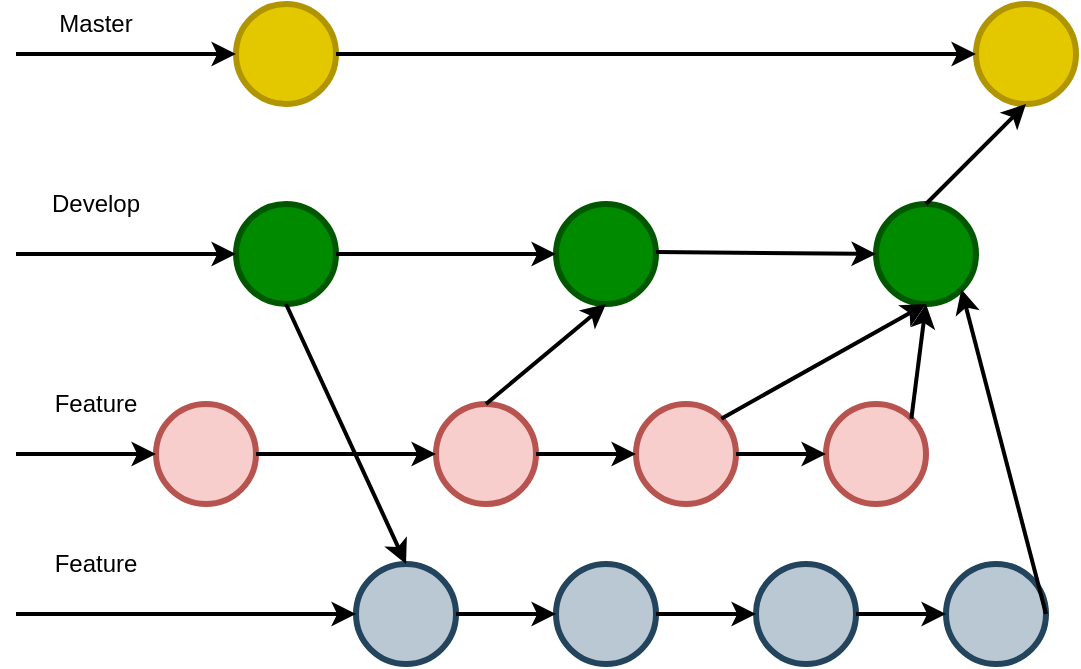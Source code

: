 <mxfile version="12.2.3" type="github" pages="1">
  <diagram id="fZ1uOFWpxyo5PxHyS2nE" name="Page-1">
    <mxGraphModel dx="683" dy="382" grid="1" gridSize="10" guides="1" tooltips="1" connect="1" arrows="1" fold="1" page="1" pageScale="1" pageWidth="850" pageHeight="1100" background="#ffffff" math="0" shadow="0">
      <root>
        <mxCell id="0"/>
        <mxCell id="1" parent="0"/>
        <mxCell id="CmozM7XqKRN06d-_v_2D-1" value="" style="ellipse;whiteSpace=wrap;html=1;aspect=fixed;fillColor=#e3c800;strokeColor=#B09500;fontColor=#ffffff;strokeWidth=3;" vertex="1" parent="1">
          <mxGeometry x="170" y="200" width="50" height="50" as="geometry"/>
        </mxCell>
        <mxCell id="CmozM7XqKRN06d-_v_2D-2" value="" style="ellipse;whiteSpace=wrap;html=1;aspect=fixed;fillColor=#e3c800;strokeColor=#B09500;fontColor=#ffffff;strokeWidth=3;" vertex="1" parent="1">
          <mxGeometry x="540" y="200" width="50" height="50" as="geometry"/>
        </mxCell>
        <mxCell id="CmozM7XqKRN06d-_v_2D-3" value="" style="endArrow=classic;html=1;entryX=0;entryY=0.5;entryDx=0;entryDy=0;strokeWidth=2;" edge="1" parent="1" target="CmozM7XqKRN06d-_v_2D-1">
          <mxGeometry width="50" height="50" relative="1" as="geometry">
            <mxPoint x="60" y="225" as="sourcePoint"/>
            <mxPoint x="220" y="270" as="targetPoint"/>
            <Array as="points">
              <mxPoint x="130" y="225"/>
            </Array>
          </mxGeometry>
        </mxCell>
        <mxCell id="CmozM7XqKRN06d-_v_2D-4" value="" style="endArrow=classic;html=1;strokeWidth=2;entryX=0;entryY=0.5;entryDx=0;entryDy=0;exitX=1;exitY=0.5;exitDx=0;exitDy=0;" edge="1" parent="1" source="CmozM7XqKRN06d-_v_2D-1" target="CmozM7XqKRN06d-_v_2D-2">
          <mxGeometry width="50" height="50" relative="1" as="geometry">
            <mxPoint x="60" y="320" as="sourcePoint"/>
            <mxPoint x="110" y="270" as="targetPoint"/>
          </mxGeometry>
        </mxCell>
        <mxCell id="CmozM7XqKRN06d-_v_2D-6" value="" style="ellipse;whiteSpace=wrap;html=1;aspect=fixed;fillColor=#008a00;strokeColor=#005700;fontColor=#ffffff;strokeWidth=3;" vertex="1" parent="1">
          <mxGeometry x="170" y="300" width="50" height="50" as="geometry"/>
        </mxCell>
        <mxCell id="CmozM7XqKRN06d-_v_2D-7" value="" style="ellipse;whiteSpace=wrap;html=1;aspect=fixed;fillColor=#008a00;strokeColor=#005700;fontColor=#ffffff;strokeWidth=3;" vertex="1" parent="1">
          <mxGeometry x="330" y="300" width="50" height="50" as="geometry"/>
        </mxCell>
        <mxCell id="CmozM7XqKRN06d-_v_2D-8" value="" style="ellipse;whiteSpace=wrap;html=1;aspect=fixed;fillColor=#008a00;strokeColor=#005700;fontColor=#ffffff;strokeWidth=3;" vertex="1" parent="1">
          <mxGeometry x="490" y="300" width="50" height="50" as="geometry"/>
        </mxCell>
        <mxCell id="CmozM7XqKRN06d-_v_2D-9" value="" style="endArrow=classic;html=1;strokeWidth=2;entryX=0;entryY=0.5;entryDx=0;entryDy=0;" edge="1" parent="1" target="CmozM7XqKRN06d-_v_2D-6">
          <mxGeometry width="50" height="50" relative="1" as="geometry">
            <mxPoint x="60" y="325" as="sourcePoint"/>
            <mxPoint x="110" y="370" as="targetPoint"/>
          </mxGeometry>
        </mxCell>
        <mxCell id="CmozM7XqKRN06d-_v_2D-10" value="" style="endArrow=classic;html=1;strokeWidth=2;entryX=0;entryY=0.5;entryDx=0;entryDy=0;" edge="1" parent="1">
          <mxGeometry width="50" height="50" relative="1" as="geometry">
            <mxPoint x="220" y="325" as="sourcePoint"/>
            <mxPoint x="330" y="325" as="targetPoint"/>
          </mxGeometry>
        </mxCell>
        <mxCell id="CmozM7XqKRN06d-_v_2D-11" value="" style="endArrow=classic;html=1;strokeWidth=2;entryX=0;entryY=0.5;entryDx=0;entryDy=0;" edge="1" parent="1" target="CmozM7XqKRN06d-_v_2D-8">
          <mxGeometry width="50" height="50" relative="1" as="geometry">
            <mxPoint x="380" y="324" as="sourcePoint"/>
            <mxPoint x="460" y="324" as="targetPoint"/>
          </mxGeometry>
        </mxCell>
        <mxCell id="CmozM7XqKRN06d-_v_2D-12" value="" style="endArrow=classic;html=1;strokeWidth=2;entryX=0.5;entryY=1;entryDx=0;entryDy=0;exitX=0.5;exitY=0;exitDx=0;exitDy=0;" edge="1" parent="1" source="CmozM7XqKRN06d-_v_2D-8" target="CmozM7XqKRN06d-_v_2D-2">
          <mxGeometry width="50" height="50" relative="1" as="geometry">
            <mxPoint x="50" y="430" as="sourcePoint"/>
            <mxPoint x="100" y="380" as="targetPoint"/>
          </mxGeometry>
        </mxCell>
        <mxCell id="CmozM7XqKRN06d-_v_2D-13" value="" style="ellipse;whiteSpace=wrap;html=1;aspect=fixed;fillColor=#f8cecc;strokeColor=#b85450;strokeWidth=3;" vertex="1" parent="1">
          <mxGeometry x="130" y="400" width="50" height="50" as="geometry"/>
        </mxCell>
        <mxCell id="CmozM7XqKRN06d-_v_2D-14" value="" style="ellipse;whiteSpace=wrap;html=1;aspect=fixed;fillColor=#f8cecc;strokeColor=#b85450;strokeWidth=3;" vertex="1" parent="1">
          <mxGeometry x="270" y="400" width="50" height="50" as="geometry"/>
        </mxCell>
        <mxCell id="CmozM7XqKRN06d-_v_2D-15" value="" style="ellipse;whiteSpace=wrap;html=1;aspect=fixed;fillColor=#f8cecc;strokeColor=#b85450;strokeWidth=3;" vertex="1" parent="1">
          <mxGeometry x="370" y="400" width="50" height="50" as="geometry"/>
        </mxCell>
        <mxCell id="CmozM7XqKRN06d-_v_2D-16" value="" style="ellipse;whiteSpace=wrap;html=1;aspect=fixed;fillColor=#f8cecc;strokeColor=#b85450;strokeWidth=3;" vertex="1" parent="1">
          <mxGeometry x="465" y="400" width="50" height="50" as="geometry"/>
        </mxCell>
        <mxCell id="CmozM7XqKRN06d-_v_2D-17" value="" style="endArrow=classic;html=1;strokeWidth=2;entryX=0;entryY=0.5;entryDx=0;entryDy=0;" edge="1" parent="1" target="CmozM7XqKRN06d-_v_2D-13">
          <mxGeometry width="50" height="50" relative="1" as="geometry">
            <mxPoint x="60" y="425" as="sourcePoint"/>
            <mxPoint x="180" y="335" as="targetPoint"/>
          </mxGeometry>
        </mxCell>
        <mxCell id="CmozM7XqKRN06d-_v_2D-18" value="" style="endArrow=classic;html=1;strokeWidth=2;entryX=0;entryY=0.5;entryDx=0;entryDy=0;exitX=1;exitY=0.5;exitDx=0;exitDy=0;" edge="1" parent="1" source="CmozM7XqKRN06d-_v_2D-13" target="CmozM7XqKRN06d-_v_2D-14">
          <mxGeometry width="50" height="50" relative="1" as="geometry">
            <mxPoint x="180" y="470" as="sourcePoint"/>
            <mxPoint x="290" y="470" as="targetPoint"/>
          </mxGeometry>
        </mxCell>
        <mxCell id="CmozM7XqKRN06d-_v_2D-19" value="" style="endArrow=classic;html=1;strokeWidth=2;entryX=0;entryY=0.5;entryDx=0;entryDy=0;exitX=1;exitY=0.5;exitDx=0;exitDy=0;" edge="1" parent="1" source="CmozM7XqKRN06d-_v_2D-14" target="CmozM7XqKRN06d-_v_2D-15">
          <mxGeometry width="50" height="50" relative="1" as="geometry">
            <mxPoint x="80" y="445" as="sourcePoint"/>
            <mxPoint x="190" y="445" as="targetPoint"/>
          </mxGeometry>
        </mxCell>
        <mxCell id="CmozM7XqKRN06d-_v_2D-20" value="Master" style="text;html=1;strokeColor=none;fillColor=none;align=center;verticalAlign=middle;whiteSpace=wrap;rounded=0;" vertex="1" parent="1">
          <mxGeometry x="80" y="200" width="40" height="20" as="geometry"/>
        </mxCell>
        <mxCell id="CmozM7XqKRN06d-_v_2D-21" value="Develop" style="text;html=1;strokeColor=none;fillColor=none;align=center;verticalAlign=middle;whiteSpace=wrap;rounded=0;" vertex="1" parent="1">
          <mxGeometry x="80" y="290" width="40" height="20" as="geometry"/>
        </mxCell>
        <mxCell id="CmozM7XqKRN06d-_v_2D-22" value="Feature" style="text;html=1;strokeColor=none;fillColor=none;align=center;verticalAlign=middle;whiteSpace=wrap;rounded=0;" vertex="1" parent="1">
          <mxGeometry x="80" y="390" width="40" height="20" as="geometry"/>
        </mxCell>
        <mxCell id="CmozM7XqKRN06d-_v_2D-23" value="" style="endArrow=classic;html=1;strokeWidth=2;entryX=0;entryY=0.5;entryDx=0;entryDy=0;exitX=1;exitY=0.5;exitDx=0;exitDy=0;" edge="1" parent="1" source="CmozM7XqKRN06d-_v_2D-15" target="CmozM7XqKRN06d-_v_2D-16">
          <mxGeometry width="50" height="50" relative="1" as="geometry">
            <mxPoint x="330" y="435" as="sourcePoint"/>
            <mxPoint x="380" y="435" as="targetPoint"/>
          </mxGeometry>
        </mxCell>
        <mxCell id="CmozM7XqKRN06d-_v_2D-24" value="" style="endArrow=classic;html=1;strokeWidth=2;entryX=0.5;entryY=1;entryDx=0;entryDy=0;exitX=0.5;exitY=0;exitDx=0;exitDy=0;" edge="1" parent="1" source="CmozM7XqKRN06d-_v_2D-14" target="CmozM7XqKRN06d-_v_2D-7">
          <mxGeometry width="50" height="50" relative="1" as="geometry">
            <mxPoint x="340" y="445" as="sourcePoint"/>
            <mxPoint x="390" y="445" as="targetPoint"/>
          </mxGeometry>
        </mxCell>
        <mxCell id="CmozM7XqKRN06d-_v_2D-25" value="" style="endArrow=classic;html=1;strokeWidth=2;entryX=0.5;entryY=1;entryDx=0;entryDy=0;exitX=1;exitY=0;exitDx=0;exitDy=0;" edge="1" parent="1" source="CmozM7XqKRN06d-_v_2D-15" target="CmozM7XqKRN06d-_v_2D-8">
          <mxGeometry width="50" height="50" relative="1" as="geometry">
            <mxPoint x="350" y="455" as="sourcePoint"/>
            <mxPoint x="400" y="455" as="targetPoint"/>
          </mxGeometry>
        </mxCell>
        <mxCell id="CmozM7XqKRN06d-_v_2D-27" value="" style="ellipse;whiteSpace=wrap;html=1;aspect=fixed;fillColor=#bac8d3;strokeColor=#23445d;strokeWidth=3;" vertex="1" parent="1">
          <mxGeometry x="230" y="480" width="50" height="50" as="geometry"/>
        </mxCell>
        <mxCell id="CmozM7XqKRN06d-_v_2D-28" value="" style="ellipse;whiteSpace=wrap;html=1;aspect=fixed;fillColor=#bac8d3;strokeColor=#23445d;strokeWidth=3;" vertex="1" parent="1">
          <mxGeometry x="330" y="480" width="50" height="50" as="geometry"/>
        </mxCell>
        <mxCell id="CmozM7XqKRN06d-_v_2D-29" value="" style="ellipse;whiteSpace=wrap;html=1;aspect=fixed;fillColor=#bac8d3;strokeColor=#23445d;strokeWidth=3;" vertex="1" parent="1">
          <mxGeometry x="430" y="480" width="50" height="50" as="geometry"/>
        </mxCell>
        <mxCell id="CmozM7XqKRN06d-_v_2D-30" value="" style="ellipse;whiteSpace=wrap;html=1;aspect=fixed;fillColor=#bac8d3;strokeColor=#23445d;strokeWidth=3;" vertex="1" parent="1">
          <mxGeometry x="525" y="480" width="50" height="50" as="geometry"/>
        </mxCell>
        <mxCell id="CmozM7XqKRN06d-_v_2D-31" value="" style="endArrow=classic;html=1;strokeWidth=2;entryX=0;entryY=0.5;entryDx=0;entryDy=0;" edge="1" parent="1" target="CmozM7XqKRN06d-_v_2D-27">
          <mxGeometry width="50" height="50" relative="1" as="geometry">
            <mxPoint x="60" y="505" as="sourcePoint"/>
            <mxPoint x="240" y="415" as="targetPoint"/>
          </mxGeometry>
        </mxCell>
        <mxCell id="CmozM7XqKRN06d-_v_2D-32" value="" style="endArrow=classic;html=1;strokeWidth=2;entryX=0;entryY=0.5;entryDx=0;entryDy=0;exitX=1;exitY=0.5;exitDx=0;exitDy=0;" edge="1" parent="1" source="CmozM7XqKRN06d-_v_2D-27" target="CmozM7XqKRN06d-_v_2D-28">
          <mxGeometry width="50" height="50" relative="1" as="geometry">
            <mxPoint x="240" y="550" as="sourcePoint"/>
            <mxPoint x="350" y="550" as="targetPoint"/>
          </mxGeometry>
        </mxCell>
        <mxCell id="CmozM7XqKRN06d-_v_2D-33" value="" style="endArrow=classic;html=1;strokeWidth=2;entryX=0;entryY=0.5;entryDx=0;entryDy=0;exitX=1;exitY=0.5;exitDx=0;exitDy=0;" edge="1" parent="1" source="CmozM7XqKRN06d-_v_2D-28" target="CmozM7XqKRN06d-_v_2D-29">
          <mxGeometry width="50" height="50" relative="1" as="geometry">
            <mxPoint x="140" y="525" as="sourcePoint"/>
            <mxPoint x="250" y="525" as="targetPoint"/>
          </mxGeometry>
        </mxCell>
        <mxCell id="CmozM7XqKRN06d-_v_2D-34" value="Feature" style="text;html=1;strokeColor=none;fillColor=none;align=center;verticalAlign=middle;whiteSpace=wrap;rounded=0;" vertex="1" parent="1">
          <mxGeometry x="80" y="470" width="40" height="20" as="geometry"/>
        </mxCell>
        <mxCell id="CmozM7XqKRN06d-_v_2D-35" value="" style="endArrow=classic;html=1;strokeWidth=2;entryX=0;entryY=0.5;entryDx=0;entryDy=0;exitX=1;exitY=0.5;exitDx=0;exitDy=0;" edge="1" parent="1" source="CmozM7XqKRN06d-_v_2D-29" target="CmozM7XqKRN06d-_v_2D-30">
          <mxGeometry width="50" height="50" relative="1" as="geometry">
            <mxPoint x="390" y="515" as="sourcePoint"/>
            <mxPoint x="440" y="515" as="targetPoint"/>
          </mxGeometry>
        </mxCell>
        <mxCell id="CmozM7XqKRN06d-_v_2D-36" value="" style="endArrow=classic;html=1;strokeWidth=2;entryX=1;entryY=1;entryDx=0;entryDy=0;" edge="1" parent="1" target="CmozM7XqKRN06d-_v_2D-8">
          <mxGeometry width="50" height="50" relative="1" as="geometry">
            <mxPoint x="575" y="505" as="sourcePoint"/>
            <mxPoint x="650" y="505" as="targetPoint"/>
            <Array as="points"/>
          </mxGeometry>
        </mxCell>
        <mxCell id="CmozM7XqKRN06d-_v_2D-39" value="" style="endArrow=classic;html=1;strokeWidth=2;entryX=0.5;entryY=0;entryDx=0;entryDy=0;exitX=0.5;exitY=1;exitDx=0;exitDy=0;" edge="1" parent="1" source="CmozM7XqKRN06d-_v_2D-6" target="CmozM7XqKRN06d-_v_2D-27">
          <mxGeometry width="50" height="50" relative="1" as="geometry">
            <mxPoint x="50" y="600" as="sourcePoint"/>
            <mxPoint x="100" y="550" as="targetPoint"/>
          </mxGeometry>
        </mxCell>
        <mxCell id="CmozM7XqKRN06d-_v_2D-40" value="" style="endArrow=classic;html=1;strokeWidth=2;exitX=1;exitY=0;exitDx=0;exitDy=0;" edge="1" parent="1" source="CmozM7XqKRN06d-_v_2D-16">
          <mxGeometry width="50" height="50" relative="1" as="geometry">
            <mxPoint x="465" y="400" as="sourcePoint"/>
            <mxPoint x="515" y="350" as="targetPoint"/>
          </mxGeometry>
        </mxCell>
      </root>
    </mxGraphModel>
  </diagram>
</mxfile>
